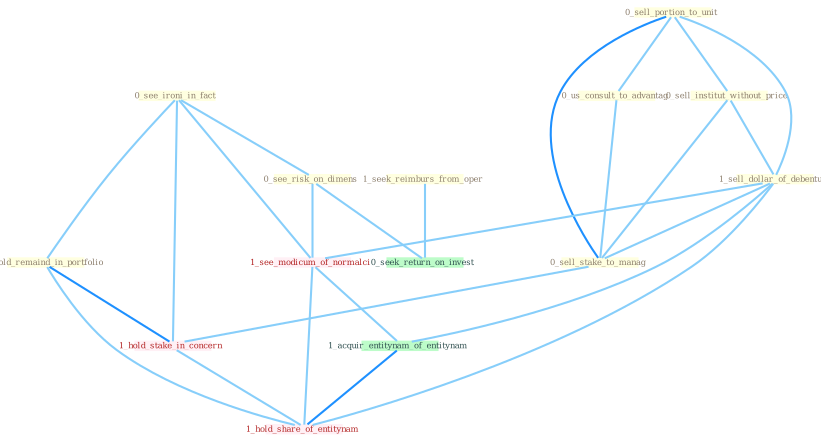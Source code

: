 Graph G{ 
    node
    [shape=polygon,style=filled,width=.5,height=.06,color="#BDFCC9",fixedsize=true,fontsize=4,
    fontcolor="#2f4f4f"];
    {node
    [color="#ffffe0", fontcolor="#8b7d6b"] "0_sell_portion_to_unit " "0_us_consult_to_advantag " "0_sell_institut_without_price " "1_seek_reimburs_from_oper " "0_see_ironi_in_fact " "1_sell_dollar_of_debentur " "0_see_risk_on_dimens " "0_hold_remaind_in_portfolio " "0_sell_stake_to_manag "}
{node [color="#fff0f5", fontcolor="#b22222"] "1_hold_stake_in_concern " "1_see_modicum_of_normalci " "1_hold_share_of_entitynam "}
edge [color="#B0E2FF"];

	"0_sell_portion_to_unit " -- "0_us_consult_to_advantag " [w="1", color="#87cefa" ];
	"0_sell_portion_to_unit " -- "0_sell_institut_without_price " [w="1", color="#87cefa" ];
	"0_sell_portion_to_unit " -- "1_sell_dollar_of_debentur " [w="1", color="#87cefa" ];
	"0_sell_portion_to_unit " -- "0_sell_stake_to_manag " [w="2", color="#1e90ff" , len=0.8];
	"0_us_consult_to_advantag " -- "0_sell_stake_to_manag " [w="1", color="#87cefa" ];
	"0_sell_institut_without_price " -- "1_sell_dollar_of_debentur " [w="1", color="#87cefa" ];
	"0_sell_institut_without_price " -- "0_sell_stake_to_manag " [w="1", color="#87cefa" ];
	"1_seek_reimburs_from_oper " -- "0_seek_return_on_invest " [w="1", color="#87cefa" ];
	"0_see_ironi_in_fact " -- "0_see_risk_on_dimens " [w="1", color="#87cefa" ];
	"0_see_ironi_in_fact " -- "0_hold_remaind_in_portfolio " [w="1", color="#87cefa" ];
	"0_see_ironi_in_fact " -- "1_hold_stake_in_concern " [w="1", color="#87cefa" ];
	"0_see_ironi_in_fact " -- "1_see_modicum_of_normalci " [w="1", color="#87cefa" ];
	"1_sell_dollar_of_debentur " -- "0_sell_stake_to_manag " [w="1", color="#87cefa" ];
	"1_sell_dollar_of_debentur " -- "1_see_modicum_of_normalci " [w="1", color="#87cefa" ];
	"1_sell_dollar_of_debentur " -- "1_acquir_entitynam_of_entitynam " [w="1", color="#87cefa" ];
	"1_sell_dollar_of_debentur " -- "1_hold_share_of_entitynam " [w="1", color="#87cefa" ];
	"0_see_risk_on_dimens " -- "0_seek_return_on_invest " [w="1", color="#87cefa" ];
	"0_see_risk_on_dimens " -- "1_see_modicum_of_normalci " [w="1", color="#87cefa" ];
	"0_hold_remaind_in_portfolio " -- "1_hold_stake_in_concern " [w="2", color="#1e90ff" , len=0.8];
	"0_hold_remaind_in_portfolio " -- "1_hold_share_of_entitynam " [w="1", color="#87cefa" ];
	"0_sell_stake_to_manag " -- "1_hold_stake_in_concern " [w="1", color="#87cefa" ];
	"1_hold_stake_in_concern " -- "1_hold_share_of_entitynam " [w="1", color="#87cefa" ];
	"1_see_modicum_of_normalci " -- "1_acquir_entitynam_of_entitynam " [w="1", color="#87cefa" ];
	"1_see_modicum_of_normalci " -- "1_hold_share_of_entitynam " [w="1", color="#87cefa" ];
	"1_acquir_entitynam_of_entitynam " -- "1_hold_share_of_entitynam " [w="2", color="#1e90ff" , len=0.8];
}